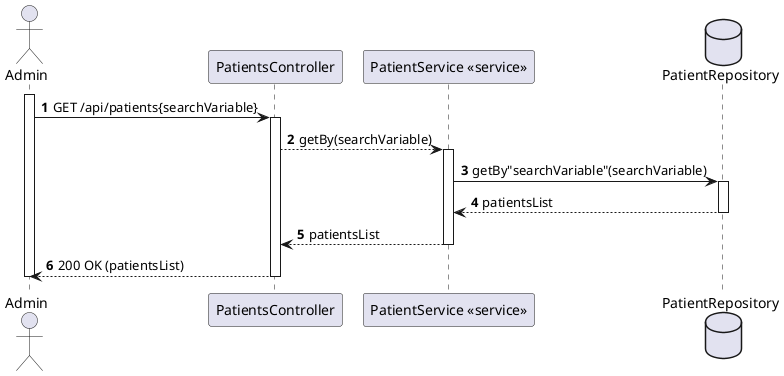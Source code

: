 @startuml PatientProfilesListing(level3-2)

autonumber
actor Admin as "Admin"
participant CTRL as "PatientsController"
participant SERVICE as "PatientService <<service>>"

database REPO as "PatientRepository"

activate Admin

Admin -> CTRL : GET /api/patients{searchVariable}
activate CTRL

CTRL --> SERVICE : getBy(searchVariable)
activate SERVICE

SERVICE -> REPO : getBy"searchVariable"(searchVariable)
activate REPO

REPO --> SERVICE : patientsList 
deactivate REPO

SERVICE --> CTRL : patientsList
deactivate SERVICE 

CTRL --> Admin : 200 OK (patientsList)

deactivate CTRL 
deactivate Admin
@enduml
